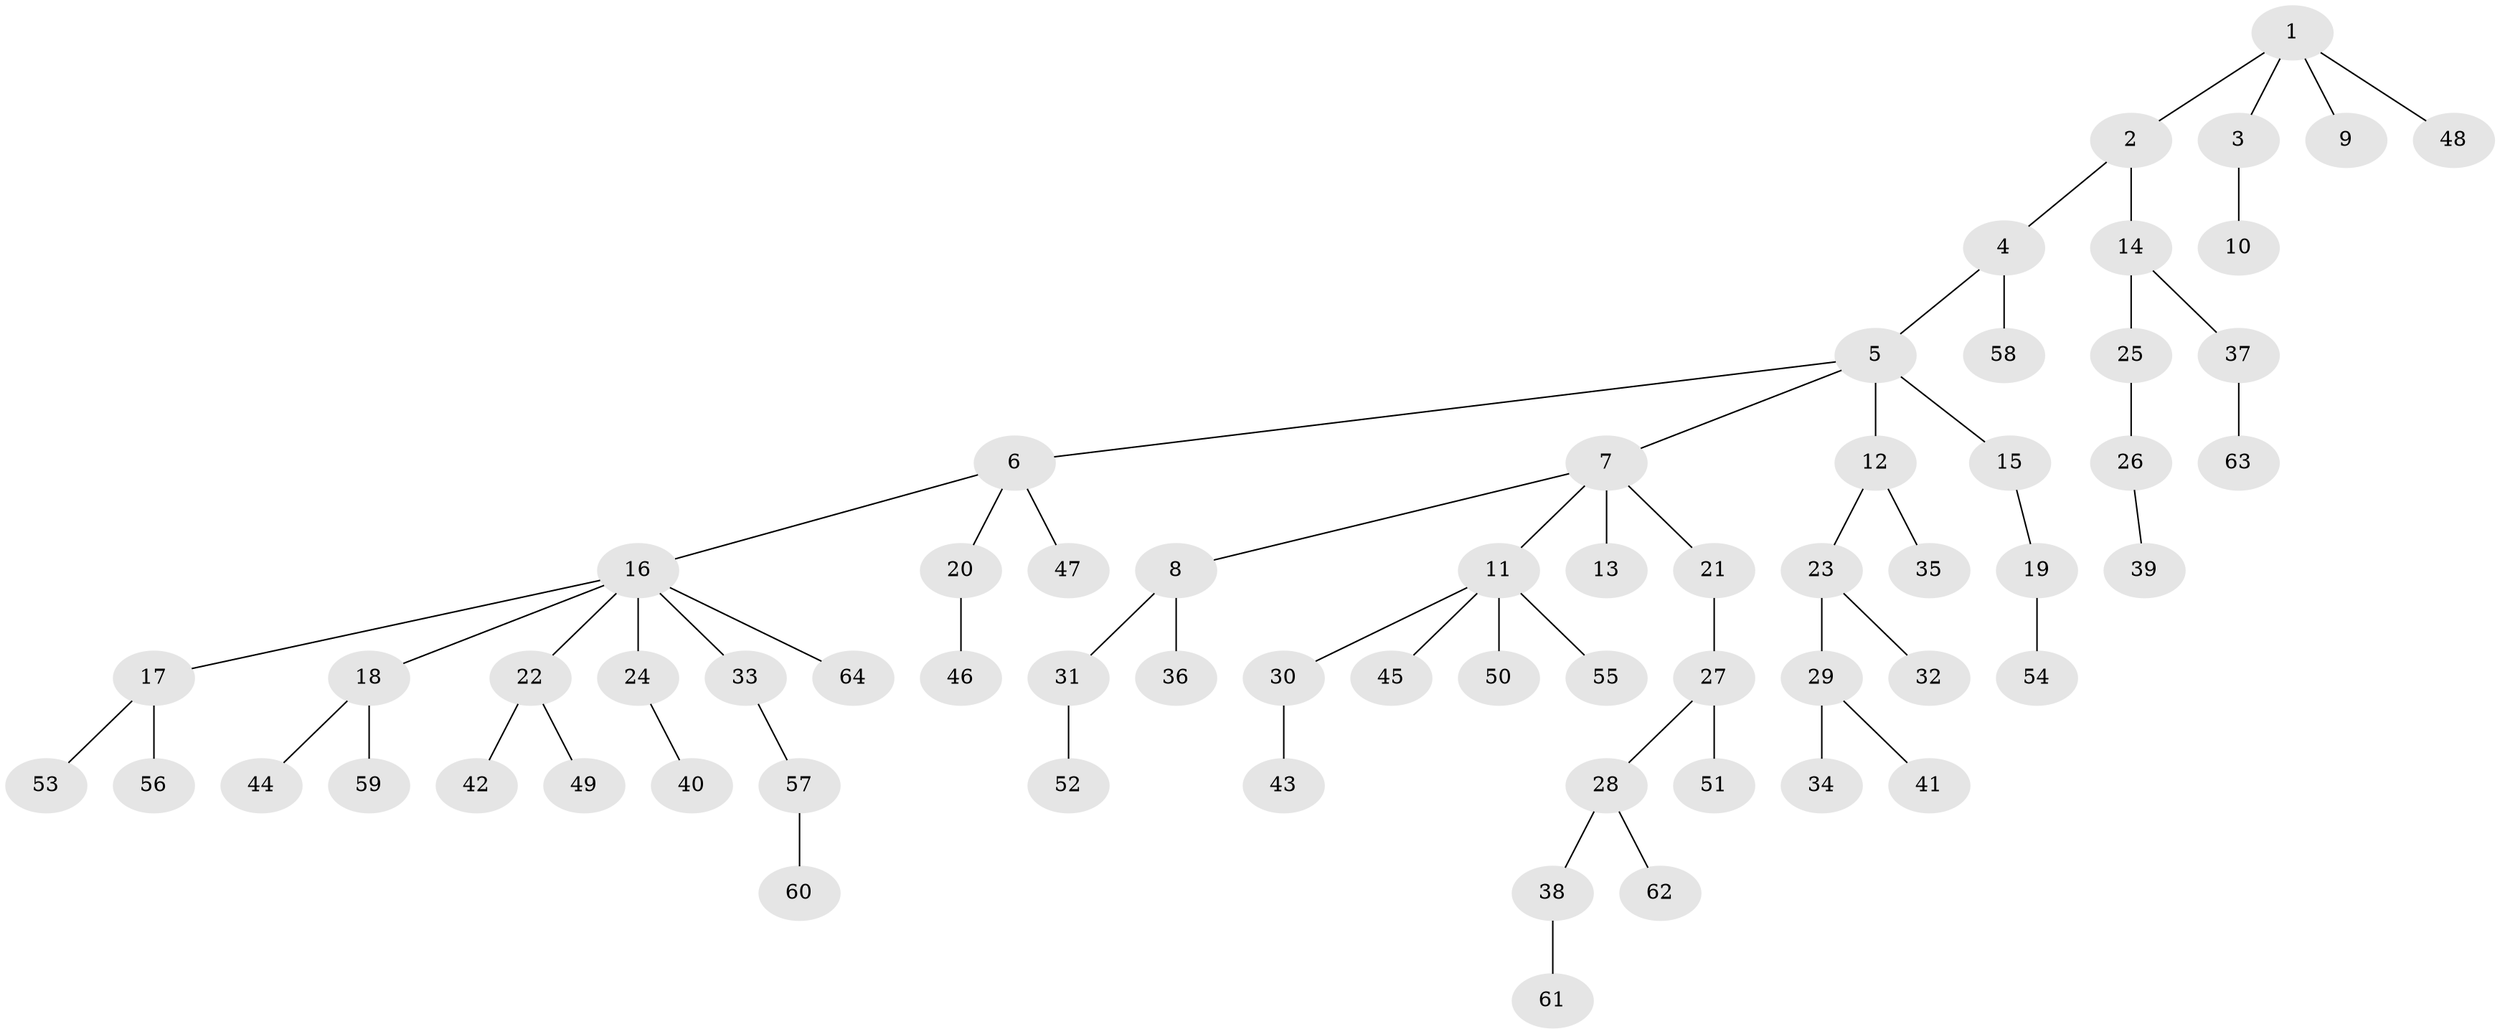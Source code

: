 // Generated by graph-tools (version 1.1) at 2025/02/03/09/25 03:02:30]
// undirected, 64 vertices, 63 edges
graph export_dot {
graph [start="1"]
  node [color=gray90,style=filled];
  1;
  2;
  3;
  4;
  5;
  6;
  7;
  8;
  9;
  10;
  11;
  12;
  13;
  14;
  15;
  16;
  17;
  18;
  19;
  20;
  21;
  22;
  23;
  24;
  25;
  26;
  27;
  28;
  29;
  30;
  31;
  32;
  33;
  34;
  35;
  36;
  37;
  38;
  39;
  40;
  41;
  42;
  43;
  44;
  45;
  46;
  47;
  48;
  49;
  50;
  51;
  52;
  53;
  54;
  55;
  56;
  57;
  58;
  59;
  60;
  61;
  62;
  63;
  64;
  1 -- 2;
  1 -- 3;
  1 -- 9;
  1 -- 48;
  2 -- 4;
  2 -- 14;
  3 -- 10;
  4 -- 5;
  4 -- 58;
  5 -- 6;
  5 -- 7;
  5 -- 12;
  5 -- 15;
  6 -- 16;
  6 -- 20;
  6 -- 47;
  7 -- 8;
  7 -- 11;
  7 -- 13;
  7 -- 21;
  8 -- 31;
  8 -- 36;
  11 -- 30;
  11 -- 45;
  11 -- 50;
  11 -- 55;
  12 -- 23;
  12 -- 35;
  14 -- 25;
  14 -- 37;
  15 -- 19;
  16 -- 17;
  16 -- 18;
  16 -- 22;
  16 -- 24;
  16 -- 33;
  16 -- 64;
  17 -- 53;
  17 -- 56;
  18 -- 44;
  18 -- 59;
  19 -- 54;
  20 -- 46;
  21 -- 27;
  22 -- 42;
  22 -- 49;
  23 -- 29;
  23 -- 32;
  24 -- 40;
  25 -- 26;
  26 -- 39;
  27 -- 28;
  27 -- 51;
  28 -- 38;
  28 -- 62;
  29 -- 34;
  29 -- 41;
  30 -- 43;
  31 -- 52;
  33 -- 57;
  37 -- 63;
  38 -- 61;
  57 -- 60;
}
